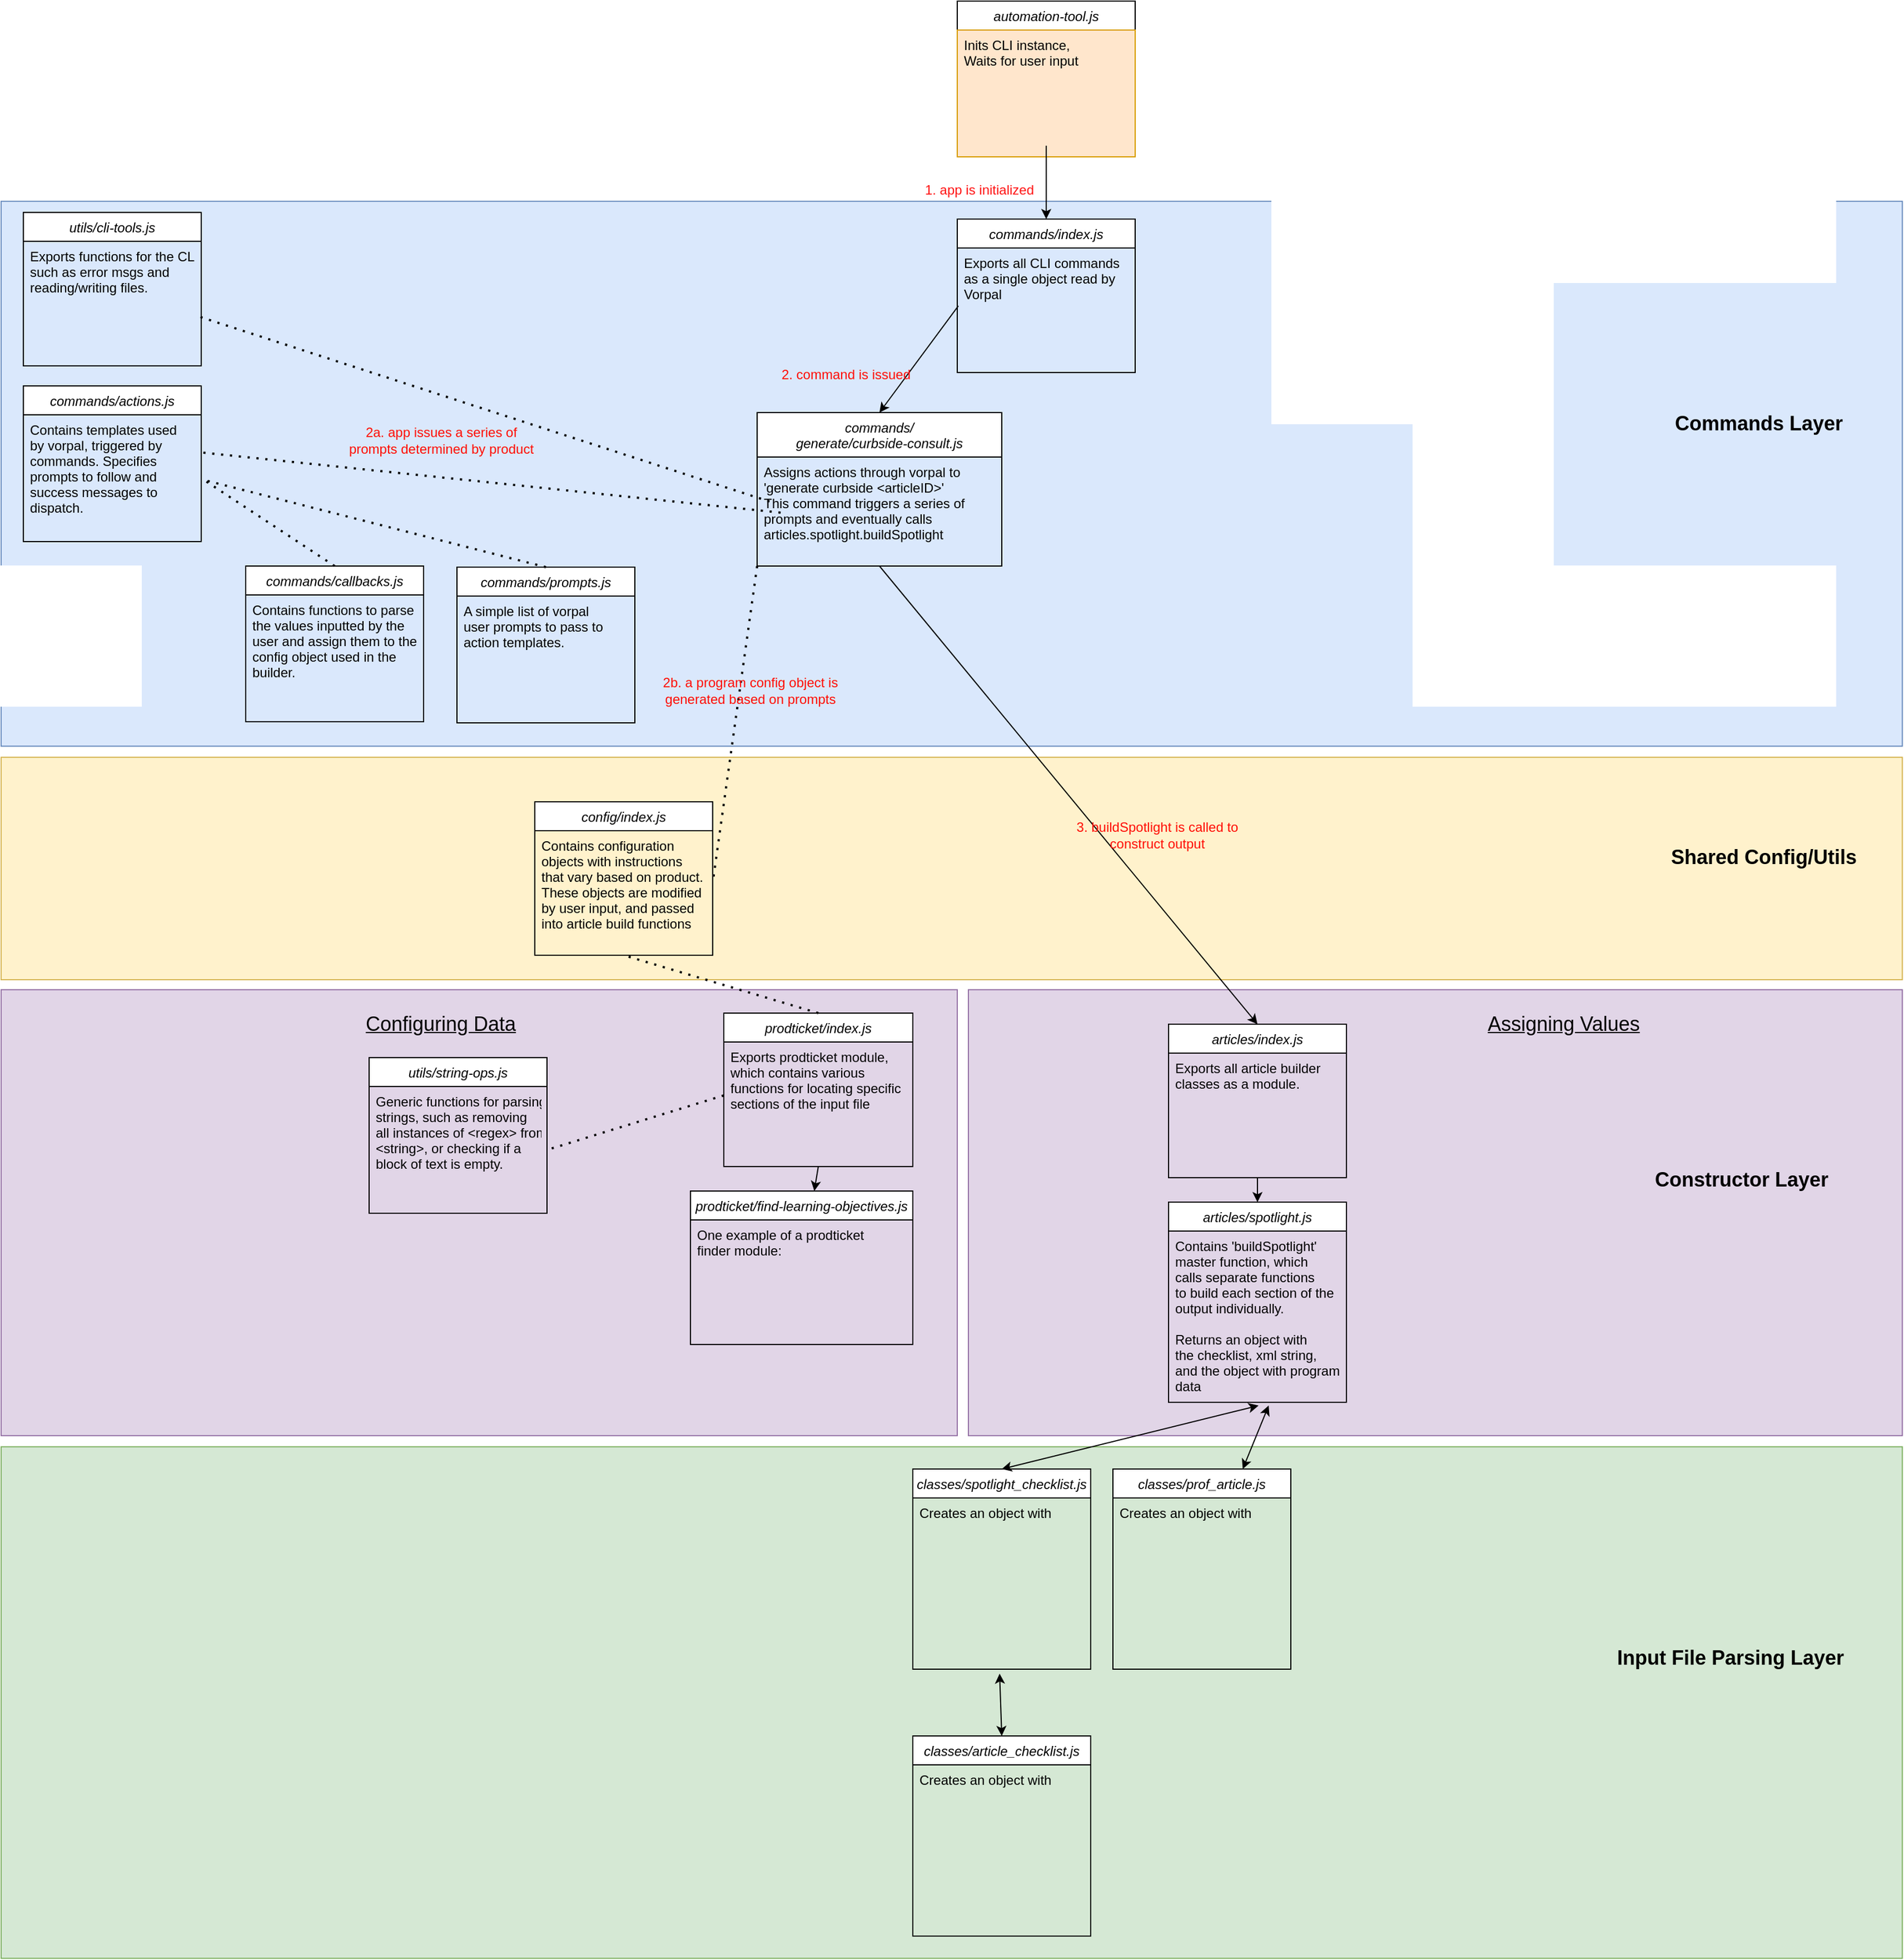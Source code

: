 <mxfile version="14.4.9" type="github">
  <diagram id="C5RBs43oDa-KdzZeNtuy" name="Page-1">
    <mxGraphModel dx="2889" dy="794" grid="1" gridSize="10" guides="1" tooltips="1" connect="1" arrows="1" fold="1" page="1" pageScale="1" pageWidth="827" pageHeight="1169" math="0" shadow="0">
      <root>
        <mxCell id="WIyWlLk6GJQsqaUBKTNV-0" />
        <mxCell id="WIyWlLk6GJQsqaUBKTNV-1" parent="WIyWlLk6GJQsqaUBKTNV-0" />
        <mxCell id="jm1poVZMwZUphOOb6DP0-37" value="" style="rounded=0;whiteSpace=wrap;html=1;strokeColor=#d6b656;fillColor=#fff2cc;" parent="WIyWlLk6GJQsqaUBKTNV-1" vertex="1">
          <mxGeometry x="-260" y="690" width="1710" height="200" as="geometry" />
        </mxCell>
        <mxCell id="jm1poVZMwZUphOOb6DP0-3" value="" style="rounded=0;whiteSpace=wrap;html=1;strokeColor=#6c8ebf;fillColor=#dae8fc;" parent="WIyWlLk6GJQsqaUBKTNV-1" vertex="1">
          <mxGeometry x="-260" y="190" width="1710" height="490" as="geometry" />
        </mxCell>
        <mxCell id="jm1poVZMwZUphOOb6DP0-16" value="" style="endArrow=none;dashed=1;html=1;dashPattern=1 3;strokeWidth=2;fontSize=14;entryX=1;entryY=0.5;entryDx=0;entryDy=0;exitX=0;exitY=1;exitDx=0;exitDy=0;" parent="WIyWlLk6GJQsqaUBKTNV-1" source="jm1poVZMwZUphOOb6DP0-0" target="jm1poVZMwZUphOOb6DP0-15" edge="1">
          <mxGeometry width="50" height="50" relative="1" as="geometry">
            <mxPoint x="560" y="550" as="sourcePoint" />
            <mxPoint x="610" y="500" as="targetPoint" />
          </mxGeometry>
        </mxCell>
        <mxCell id="jm1poVZMwZUphOOb6DP0-43" value="" style="rounded=0;whiteSpace=wrap;html=1;strokeColor=#9673a6;fillColor=#e1d5e7;" parent="WIyWlLk6GJQsqaUBKTNV-1" vertex="1">
          <mxGeometry x="610" y="899" width="840" height="401" as="geometry" />
        </mxCell>
        <mxCell id="jm1poVZMwZUphOOb6DP0-41" value="" style="rounded=0;whiteSpace=wrap;html=1;strokeColor=#82b366;fillColor=#d5e8d4;" parent="WIyWlLk6GJQsqaUBKTNV-1" vertex="1">
          <mxGeometry x="-260" y="1310" width="1710" height="460" as="geometry" />
        </mxCell>
        <mxCell id="jm1poVZMwZUphOOb6DP0-39" value="" style="rounded=0;whiteSpace=wrap;html=1;strokeColor=#9673a6;fillColor=#e1d5e7;" parent="WIyWlLk6GJQsqaUBKTNV-1" vertex="1">
          <mxGeometry x="-260" y="899" width="860" height="401" as="geometry" />
        </mxCell>
        <mxCell id="zkfFHV4jXpPFQw0GAbJ--0" value="automation-tool.js&#xa;" style="swimlane;fontStyle=2;align=center;verticalAlign=top;childLayout=stackLayout;horizontal=1;startSize=26;horizontalStack=0;resizeParent=1;resizeLast=0;collapsible=1;marginBottom=0;rounded=0;shadow=0;strokeWidth=1;" parent="WIyWlLk6GJQsqaUBKTNV-1" vertex="1">
          <mxGeometry x="600" y="10" width="160" height="140" as="geometry">
            <mxRectangle x="230" y="140" width="160" height="26" as="alternateBounds" />
          </mxGeometry>
        </mxCell>
        <mxCell id="zkfFHV4jXpPFQw0GAbJ--1" value="Inits CLI instance,&#xa;Waits for user input" style="text;align=left;verticalAlign=top;spacingLeft=4;spacingRight=4;overflow=hidden;rotatable=0;points=[[0,0.5],[1,0.5]];portConstraint=eastwest;fillColor=#ffe6cc;strokeColor=#d79b00;" parent="zkfFHV4jXpPFQw0GAbJ--0" vertex="1">
          <mxGeometry y="26" width="160" height="114" as="geometry" />
        </mxCell>
        <mxCell id="jm1poVZMwZUphOOb6DP0-0" value="commands/&#xa;generate/curbside-consult.js" style="swimlane;fontStyle=2;align=center;verticalAlign=top;childLayout=stackLayout;horizontal=1;startSize=40;horizontalStack=0;resizeParent=1;resizeLast=0;collapsible=1;marginBottom=0;rounded=0;shadow=0;strokeWidth=1;" parent="WIyWlLk6GJQsqaUBKTNV-1" vertex="1">
          <mxGeometry x="420" y="380" width="220" height="138" as="geometry">
            <mxRectangle x="420" y="380" width="160" height="26" as="alternateBounds" />
          </mxGeometry>
        </mxCell>
        <mxCell id="jm1poVZMwZUphOOb6DP0-1" value="Assigns actions through vorpal to &#xa;&#39;generate curbside &lt;articleID&gt;&#39;&#xa;This command triggers a series of &#xa;prompts and eventually calls &#xa;articles.spotlight.buildSpotlight" style="text;align=left;verticalAlign=top;spacingLeft=4;spacingRight=4;overflow=hidden;rotatable=0;points=[[0,0.5],[1,0.5]];portConstraint=eastwest;" parent="jm1poVZMwZUphOOb6DP0-0" vertex="1">
          <mxGeometry y="40" width="220" height="74" as="geometry" />
        </mxCell>
        <mxCell id="jm1poVZMwZUphOOb6DP0-4" value="&lt;b&gt;&lt;font style=&quot;font-size: 18px&quot;&gt;Commands Layer&lt;/font&gt;&lt;/b&gt;" style="text;html=1;strokeColor=none;fillColor=none;align=center;verticalAlign=middle;whiteSpace=wrap;rounded=0;fontSize=14;" parent="WIyWlLk6GJQsqaUBKTNV-1" vertex="1">
          <mxGeometry x="1241" y="380" width="160" height="20" as="geometry" />
        </mxCell>
        <mxCell id="jm1poVZMwZUphOOb6DP0-5" value="" style="endArrow=classic;html=1;fontSize=14;entryX=0.5;entryY=0;entryDx=0;entryDy=0;" parent="WIyWlLk6GJQsqaUBKTNV-1" target="jm1poVZMwZUphOOb6DP0-6" edge="1">
          <mxGeometry width="50" height="50" relative="1" as="geometry">
            <mxPoint x="680" y="140" as="sourcePoint" />
            <mxPoint x="680" y="177" as="targetPoint" />
          </mxGeometry>
        </mxCell>
        <mxCell id="jm1poVZMwZUphOOb6DP0-6" value="commands/index.js" style="swimlane;fontStyle=2;align=center;verticalAlign=top;childLayout=stackLayout;horizontal=1;startSize=26;horizontalStack=0;resizeParent=1;resizeLast=0;collapsible=1;marginBottom=0;rounded=0;shadow=0;strokeWidth=1;" parent="WIyWlLk6GJQsqaUBKTNV-1" vertex="1">
          <mxGeometry x="600" y="206" width="160" height="138" as="geometry">
            <mxRectangle x="230" y="140" width="160" height="26" as="alternateBounds" />
          </mxGeometry>
        </mxCell>
        <mxCell id="jm1poVZMwZUphOOb6DP0-7" value="Exports all CLI commands&#xa;as a single object read by&#xa;Vorpal" style="text;align=left;verticalAlign=top;spacingLeft=4;spacingRight=4;overflow=hidden;rotatable=0;points=[[0,0.5],[1,0.5]];portConstraint=eastwest;" parent="jm1poVZMwZUphOOb6DP0-6" vertex="1">
          <mxGeometry y="26" width="160" height="74" as="geometry" />
        </mxCell>
        <mxCell id="jm1poVZMwZUphOOb6DP0-9" value="" style="endArrow=classic;html=1;fontSize=14;exitX=0.006;exitY=0.703;exitDx=0;exitDy=0;exitPerimeter=0;entryX=0.5;entryY=0;entryDx=0;entryDy=0;" parent="WIyWlLk6GJQsqaUBKTNV-1" source="jm1poVZMwZUphOOb6DP0-7" target="jm1poVZMwZUphOOb6DP0-0" edge="1">
          <mxGeometry width="50" height="50" relative="1" as="geometry">
            <mxPoint x="560" y="420" as="sourcePoint" />
            <mxPoint x="610" y="370" as="targetPoint" />
          </mxGeometry>
        </mxCell>
        <mxCell id="jm1poVZMwZUphOOb6DP0-10" value="utils/cli-tools.js" style="swimlane;fontStyle=2;align=center;verticalAlign=top;childLayout=stackLayout;horizontal=1;startSize=26;horizontalStack=0;resizeParent=1;resizeLast=0;collapsible=1;marginBottom=0;rounded=0;shadow=0;strokeWidth=1;" parent="WIyWlLk6GJQsqaUBKTNV-1" vertex="1">
          <mxGeometry x="-240" y="200" width="160" height="138" as="geometry">
            <mxRectangle x="230" y="140" width="160" height="26" as="alternateBounds" />
          </mxGeometry>
        </mxCell>
        <mxCell id="jm1poVZMwZUphOOb6DP0-11" value="Exports functions for the CLI&#xa;such as error msgs and&#xa;reading/writing files." style="text;align=left;verticalAlign=top;spacingLeft=4;spacingRight=4;overflow=hidden;rotatable=0;points=[[0,0.5],[1,0.5]];portConstraint=eastwest;" parent="jm1poVZMwZUphOOb6DP0-10" vertex="1">
          <mxGeometry y="26" width="160" height="74" as="geometry" />
        </mxCell>
        <mxCell id="jm1poVZMwZUphOOb6DP0-14" value="config/index.js" style="swimlane;fontStyle=2;align=center;verticalAlign=top;childLayout=stackLayout;horizontal=1;startSize=26;horizontalStack=0;resizeParent=1;resizeLast=0;collapsible=1;marginBottom=0;rounded=0;shadow=0;strokeWidth=1;" parent="WIyWlLk6GJQsqaUBKTNV-1" vertex="1">
          <mxGeometry x="220" y="730" width="160" height="138" as="geometry">
            <mxRectangle x="230" y="140" width="160" height="26" as="alternateBounds" />
          </mxGeometry>
        </mxCell>
        <mxCell id="jm1poVZMwZUphOOb6DP0-15" value="Contains configuration &#xa;objects with instructions&#xa;that vary based on product.&#xa;These objects are modified&#xa;by user input, and passed&#xa;into article build functions" style="text;align=left;verticalAlign=top;spacingLeft=4;spacingRight=4;overflow=hidden;rotatable=0;points=[[0,0.5],[1,0.5]];portConstraint=eastwest;" parent="jm1poVZMwZUphOOb6DP0-14" vertex="1">
          <mxGeometry y="26" width="160" height="94" as="geometry" />
        </mxCell>
        <mxCell id="jm1poVZMwZUphOOb6DP0-17" value="" style="endArrow=none;dashed=1;html=1;dashPattern=1 3;strokeWidth=2;fontSize=14;entryX=0.994;entryY=0.919;entryDx=0;entryDy=0;exitX=0.005;exitY=0.405;exitDx=0;exitDy=0;exitPerimeter=0;entryPerimeter=0;" parent="WIyWlLk6GJQsqaUBKTNV-1" target="jm1poVZMwZUphOOb6DP0-11" edge="1">
          <mxGeometry width="50" height="50" relative="1" as="geometry">
            <mxPoint x="431.1" y="459.97" as="sourcePoint" />
            <mxPoint x="110" y="283" as="targetPoint" />
          </mxGeometry>
        </mxCell>
        <mxCell id="jm1poVZMwZUphOOb6DP0-19" value="commands/actions.js" style="swimlane;fontStyle=2;align=center;verticalAlign=top;childLayout=stackLayout;horizontal=1;startSize=26;horizontalStack=0;resizeParent=1;resizeLast=0;collapsible=1;marginBottom=0;rounded=0;shadow=0;strokeWidth=1;" parent="WIyWlLk6GJQsqaUBKTNV-1" vertex="1">
          <mxGeometry x="-240" y="356" width="160" height="140" as="geometry">
            <mxRectangle x="230" y="140" width="160" height="26" as="alternateBounds" />
          </mxGeometry>
        </mxCell>
        <mxCell id="jm1poVZMwZUphOOb6DP0-20" value="Contains templates used &#xa;by vorpal, triggered by&#xa;commands. Specifies &#xa;prompts to follow and &#xa;success messages to &#xa;dispatch." style="text;align=left;verticalAlign=top;spacingLeft=4;spacingRight=4;overflow=hidden;rotatable=0;points=[[0,0.5],[1,0.5]];portConstraint=eastwest;" parent="jm1poVZMwZUphOOb6DP0-19" vertex="1">
          <mxGeometry y="26" width="160" height="114" as="geometry" />
        </mxCell>
        <mxCell id="jm1poVZMwZUphOOb6DP0-21" value="commands/callbacks.js" style="swimlane;fontStyle=2;align=center;verticalAlign=top;childLayout=stackLayout;horizontal=1;startSize=26;horizontalStack=0;resizeParent=1;resizeLast=0;collapsible=1;marginBottom=0;rounded=0;shadow=0;strokeWidth=1;" parent="WIyWlLk6GJQsqaUBKTNV-1" vertex="1">
          <mxGeometry x="-40" y="518" width="160" height="140" as="geometry">
            <mxRectangle x="230" y="140" width="160" height="26" as="alternateBounds" />
          </mxGeometry>
        </mxCell>
        <mxCell id="jm1poVZMwZUphOOb6DP0-22" value="Contains functions to parse&#xa;the values inputted by the &#xa;user and assign them to the&#xa;config object used in the &#xa;builder." style="text;align=left;verticalAlign=top;spacingLeft=4;spacingRight=4;overflow=hidden;rotatable=0;points=[[0,0.5],[1,0.5]];portConstraint=eastwest;" parent="jm1poVZMwZUphOOb6DP0-21" vertex="1">
          <mxGeometry y="26" width="160" height="114" as="geometry" />
        </mxCell>
        <mxCell id="jm1poVZMwZUphOOb6DP0-23" value="" style="endArrow=none;dashed=1;html=1;dashPattern=1 3;strokeWidth=2;fontSize=14;entryX=1.006;entryY=0.298;entryDx=0;entryDy=0;exitX=0.005;exitY=0.405;exitDx=0;exitDy=0;exitPerimeter=0;entryPerimeter=0;" parent="WIyWlLk6GJQsqaUBKTNV-1" target="jm1poVZMwZUphOOb6DP0-20" edge="1">
          <mxGeometry width="50" height="50" relative="1" as="geometry">
            <mxPoint x="441.1" y="469.97" as="sourcePoint" />
            <mxPoint x="-70.96" y="304.006" as="targetPoint" />
          </mxGeometry>
        </mxCell>
        <mxCell id="jm1poVZMwZUphOOb6DP0-24" value="" style="endArrow=none;dashed=1;html=1;dashPattern=1 3;strokeWidth=2;fontSize=14;entryX=1;entryY=0.5;entryDx=0;entryDy=0;exitX=0.5;exitY=0;exitDx=0;exitDy=0;" parent="WIyWlLk6GJQsqaUBKTNV-1" source="jm1poVZMwZUphOOb6DP0-21" target="jm1poVZMwZUphOOb6DP0-20" edge="1">
          <mxGeometry width="50" height="50" relative="1" as="geometry">
            <mxPoint x="451.1" y="479.97" as="sourcePoint" />
            <mxPoint x="-69.04" y="425.972" as="targetPoint" />
          </mxGeometry>
        </mxCell>
        <mxCell id="jm1poVZMwZUphOOb6DP0-26" value="commands/prompts.js" style="swimlane;fontStyle=2;align=center;verticalAlign=top;childLayout=stackLayout;horizontal=1;startSize=26;horizontalStack=0;resizeParent=1;resizeLast=0;collapsible=1;marginBottom=0;rounded=0;shadow=0;strokeWidth=1;" parent="WIyWlLk6GJQsqaUBKTNV-1" vertex="1">
          <mxGeometry x="150" y="519" width="160" height="140" as="geometry">
            <mxRectangle x="230" y="140" width="160" height="26" as="alternateBounds" />
          </mxGeometry>
        </mxCell>
        <mxCell id="jm1poVZMwZUphOOb6DP0-27" value="A simple list of vorpal &#xa;user prompts to pass to &#xa;action templates." style="text;align=left;verticalAlign=top;spacingLeft=4;spacingRight=4;overflow=hidden;rotatable=0;points=[[0,0.5],[1,0.5]];portConstraint=eastwest;fillColor=#dae8fc;strokeColor=#000000;" parent="jm1poVZMwZUphOOb6DP0-26" vertex="1">
          <mxGeometry y="26" width="160" height="114" as="geometry" />
        </mxCell>
        <mxCell id="jm1poVZMwZUphOOb6DP0-28" value="" style="endArrow=none;dashed=1;html=1;dashPattern=1 3;strokeWidth=2;fontSize=14;exitX=0.5;exitY=0;exitDx=0;exitDy=0;" parent="WIyWlLk6GJQsqaUBKTNV-1" source="jm1poVZMwZUphOOb6DP0-26" edge="1">
          <mxGeometry width="50" height="50" relative="1" as="geometry">
            <mxPoint x="-30" y="611" as="sourcePoint" />
            <mxPoint x="-80" y="440" as="targetPoint" />
          </mxGeometry>
        </mxCell>
        <mxCell id="jm1poVZMwZUphOOb6DP0-31" value="articles/index.js" style="swimlane;fontStyle=2;align=center;verticalAlign=top;childLayout=stackLayout;horizontal=1;startSize=26;horizontalStack=0;resizeParent=1;resizeLast=0;collapsible=1;marginBottom=0;rounded=0;shadow=0;strokeWidth=1;" parent="WIyWlLk6GJQsqaUBKTNV-1" vertex="1">
          <mxGeometry x="790" y="930" width="160" height="138" as="geometry">
            <mxRectangle x="230" y="140" width="160" height="26" as="alternateBounds" />
          </mxGeometry>
        </mxCell>
        <mxCell id="jm1poVZMwZUphOOb6DP0-32" value="Exports all article builder &#xa;classes as a module." style="text;align=left;verticalAlign=top;spacingLeft=4;spacingRight=4;overflow=hidden;rotatable=0;points=[[0,0.5],[1,0.5]];portConstraint=eastwest;" parent="jm1poVZMwZUphOOb6DP0-31" vertex="1">
          <mxGeometry y="26" width="160" height="74" as="geometry" />
        </mxCell>
        <mxCell id="jm1poVZMwZUphOOb6DP0-33" value="" style="endArrow=classic;html=1;fontSize=14;entryX=0.5;entryY=0;entryDx=0;entryDy=0;exitX=0.5;exitY=1;exitDx=0;exitDy=0;" parent="WIyWlLk6GJQsqaUBKTNV-1" source="jm1poVZMwZUphOOb6DP0-0" target="jm1poVZMwZUphOOb6DP0-31" edge="1">
          <mxGeometry width="50" height="50" relative="1" as="geometry">
            <mxPoint x="540" y="520" as="sourcePoint" />
            <mxPoint x="610" y="630" as="targetPoint" />
          </mxGeometry>
        </mxCell>
        <mxCell id="jm1poVZMwZUphOOb6DP0-34" value="articles/spotlight.js" style="swimlane;fontStyle=2;align=center;verticalAlign=top;childLayout=stackLayout;horizontal=1;startSize=26;horizontalStack=0;resizeParent=1;resizeLast=0;collapsible=1;marginBottom=0;rounded=0;shadow=0;strokeWidth=1;" parent="WIyWlLk6GJQsqaUBKTNV-1" vertex="1">
          <mxGeometry x="790" y="1090" width="160" height="180" as="geometry">
            <mxRectangle x="230" y="140" width="160" height="26" as="alternateBounds" />
          </mxGeometry>
        </mxCell>
        <mxCell id="jm1poVZMwZUphOOb6DP0-35" value="Contains &#39;buildSpotlight&#39; &#xa;master function, which &#xa;calls separate functions&#xa;to build each section of the &#xa;output individually.&#xa;&#xa;Returns an object with &#xa;the checklist, xml string,&#xa;and the object with program&#xa;data" style="text;align=left;verticalAlign=top;spacingLeft=4;spacingRight=4;overflow=hidden;rotatable=0;points=[[0,0.5],[1,0.5]];portConstraint=eastwest;" parent="jm1poVZMwZUphOOb6DP0-34" vertex="1">
          <mxGeometry y="26" width="160" height="154" as="geometry" />
        </mxCell>
        <mxCell id="jm1poVZMwZUphOOb6DP0-36" value="" style="endArrow=classic;html=1;fontSize=14;entryX=0.5;entryY=0;entryDx=0;entryDy=0;exitX=0.5;exitY=1;exitDx=0;exitDy=0;" parent="WIyWlLk6GJQsqaUBKTNV-1" source="jm1poVZMwZUphOOb6DP0-31" target="jm1poVZMwZUphOOb6DP0-34" edge="1">
          <mxGeometry width="50" height="50" relative="1" as="geometry">
            <mxPoint x="540" y="528" as="sourcePoint" />
            <mxPoint x="540" y="720" as="targetPoint" />
          </mxGeometry>
        </mxCell>
        <mxCell id="jm1poVZMwZUphOOb6DP0-38" value="&lt;b&gt;&lt;font style=&quot;font-size: 18px&quot;&gt;Shared Config/Utils&lt;/font&gt;&lt;/b&gt;" style="text;html=1;strokeColor=none;fillColor=none;align=center;verticalAlign=middle;whiteSpace=wrap;rounded=0;fontSize=14;" parent="WIyWlLk6GJQsqaUBKTNV-1" vertex="1">
          <mxGeometry x="1241" y="770" width="169" height="20" as="geometry" />
        </mxCell>
        <mxCell id="jm1poVZMwZUphOOb6DP0-40" value="&lt;b&gt;&lt;font style=&quot;font-size: 18px&quot;&gt;Constructor Layer&lt;/font&gt;&lt;/b&gt;" style="text;html=1;strokeColor=none;fillColor=none;align=center;verticalAlign=middle;whiteSpace=wrap;rounded=0;fontSize=14;" parent="WIyWlLk6GJQsqaUBKTNV-1" vertex="1">
          <mxGeometry x="1210" y="1060" width="191" height="20" as="geometry" />
        </mxCell>
        <mxCell id="jm1poVZMwZUphOOb6DP0-42" value="&lt;b&gt;&lt;font style=&quot;font-size: 18px&quot;&gt;Input File Parsing Layer&lt;/font&gt;&lt;/b&gt;" style="text;html=1;strokeColor=none;fillColor=none;align=center;verticalAlign=middle;whiteSpace=wrap;rounded=0;fontSize=14;" parent="WIyWlLk6GJQsqaUBKTNV-1" vertex="1">
          <mxGeometry x="1190" y="1490" width="211" height="20" as="geometry" />
        </mxCell>
        <mxCell id="jm1poVZMwZUphOOb6DP0-44" value="&lt;font style=&quot;font-size: 18px&quot;&gt;&lt;u&gt;Assigning Values&lt;/u&gt;&lt;/font&gt;" style="text;html=1;strokeColor=none;fillColor=none;align=center;verticalAlign=middle;whiteSpace=wrap;rounded=0;fontSize=14;" parent="WIyWlLk6GJQsqaUBKTNV-1" vertex="1">
          <mxGeometry x="1050" y="920" width="191" height="20" as="geometry" />
        </mxCell>
        <mxCell id="jm1poVZMwZUphOOb6DP0-45" value="&lt;font style=&quot;font-size: 18px&quot;&gt;&lt;u&gt;Configuring Data&lt;/u&gt;&lt;/font&gt;" style="text;html=1;strokeColor=none;fillColor=none;align=center;verticalAlign=middle;whiteSpace=wrap;rounded=0;fontSize=14;" parent="WIyWlLk6GJQsqaUBKTNV-1" vertex="1">
          <mxGeometry x="40" y="920" width="191" height="20" as="geometry" />
        </mxCell>
        <mxCell id="jm1poVZMwZUphOOb6DP0-47" value="prodticket/index.js" style="swimlane;fontStyle=2;align=center;verticalAlign=top;childLayout=stackLayout;horizontal=1;startSize=26;horizontalStack=0;resizeParent=1;resizeLast=0;collapsible=1;marginBottom=0;rounded=0;shadow=0;strokeWidth=1;" parent="WIyWlLk6GJQsqaUBKTNV-1" vertex="1">
          <mxGeometry x="390" y="920" width="170" height="138" as="geometry">
            <mxRectangle x="230" y="140" width="160" height="26" as="alternateBounds" />
          </mxGeometry>
        </mxCell>
        <mxCell id="jm1poVZMwZUphOOb6DP0-48" value="Exports prodticket module,&#xa;which contains various &#xa;functions for locating specific&#xa;sections of the input file" style="text;align=left;verticalAlign=top;spacingLeft=4;spacingRight=4;overflow=hidden;rotatable=0;points=[[0,0.5],[1,0.5]];portConstraint=eastwest;" parent="jm1poVZMwZUphOOb6DP0-47" vertex="1">
          <mxGeometry y="26" width="170" height="74" as="geometry" />
        </mxCell>
        <mxCell id="jm1poVZMwZUphOOb6DP0-49" value="" style="endArrow=none;dashed=1;html=1;dashPattern=1 3;strokeWidth=2;fontSize=14;entryX=0.5;entryY=1;entryDx=0;entryDy=0;exitX=0.5;exitY=0;exitDx=0;exitDy=0;" parent="WIyWlLk6GJQsqaUBKTNV-1" source="jm1poVZMwZUphOOb6DP0-47" target="jm1poVZMwZUphOOb6DP0-14" edge="1">
          <mxGeometry width="50" height="50" relative="1" as="geometry">
            <mxPoint x="560" y="1090" as="sourcePoint" />
            <mxPoint x="610" y="1040" as="targetPoint" />
          </mxGeometry>
        </mxCell>
        <mxCell id="jm1poVZMwZUphOOb6DP0-50" value="utils/string-ops.js" style="swimlane;fontStyle=2;align=center;verticalAlign=top;childLayout=stackLayout;horizontal=1;startSize=26;horizontalStack=0;resizeParent=1;resizeLast=0;collapsible=1;marginBottom=0;rounded=0;shadow=0;strokeWidth=1;" parent="WIyWlLk6GJQsqaUBKTNV-1" vertex="1">
          <mxGeometry x="71" y="960" width="160" height="140" as="geometry">
            <mxRectangle x="230" y="140" width="160" height="26" as="alternateBounds" />
          </mxGeometry>
        </mxCell>
        <mxCell id="jm1poVZMwZUphOOb6DP0-51" value="Generic functions for parsing&#xa;strings, such as removing&#xa;all instances of &lt;regex&gt; from&#xa;&lt;string&gt;, or checking if a &#xa;block of text is empty." style="text;align=left;verticalAlign=top;spacingLeft=4;spacingRight=4;overflow=hidden;rotatable=0;points=[[0,0.5],[1,0.5]];portConstraint=eastwest;" parent="jm1poVZMwZUphOOb6DP0-50" vertex="1">
          <mxGeometry y="26" width="160" height="114" as="geometry" />
        </mxCell>
        <mxCell id="jm1poVZMwZUphOOb6DP0-52" value="" style="endArrow=none;dashed=1;html=1;dashPattern=1 3;strokeWidth=2;fontSize=14;entryX=1;entryY=0.5;entryDx=0;entryDy=0;exitX=0;exitY=0.649;exitDx=0;exitDy=0;exitPerimeter=0;" parent="WIyWlLk6GJQsqaUBKTNV-1" source="jm1poVZMwZUphOOb6DP0-48" target="jm1poVZMwZUphOOb6DP0-51" edge="1">
          <mxGeometry width="50" height="50" relative="1" as="geometry">
            <mxPoint x="485" y="930" as="sourcePoint" />
            <mxPoint x="310" y="878" as="targetPoint" />
          </mxGeometry>
        </mxCell>
        <mxCell id="jm1poVZMwZUphOOb6DP0-53" value="prodticket/find-learning-objectives.js" style="swimlane;fontStyle=2;align=center;verticalAlign=top;childLayout=stackLayout;horizontal=1;startSize=26;horizontalStack=0;resizeParent=1;resizeLast=0;collapsible=1;marginBottom=0;rounded=0;shadow=0;strokeWidth=1;" parent="WIyWlLk6GJQsqaUBKTNV-1" vertex="1">
          <mxGeometry x="360" y="1080" width="200" height="138" as="geometry">
            <mxRectangle x="230" y="140" width="160" height="26" as="alternateBounds" />
          </mxGeometry>
        </mxCell>
        <mxCell id="jm1poVZMwZUphOOb6DP0-54" value="One example of a prodticket &#xa;finder module: " style="text;align=left;verticalAlign=top;spacingLeft=4;spacingRight=4;overflow=hidden;rotatable=0;points=[[0,0.5],[1,0.5]];portConstraint=eastwest;" parent="jm1poVZMwZUphOOb6DP0-53" vertex="1">
          <mxGeometry y="26" width="200" height="74" as="geometry" />
        </mxCell>
        <mxCell id="jm1poVZMwZUphOOb6DP0-55" value="" style="endArrow=classic;html=1;fontSize=14;exitX=0.5;exitY=1;exitDx=0;exitDy=0;" parent="WIyWlLk6GJQsqaUBKTNV-1" source="jm1poVZMwZUphOOb6DP0-47" target="jm1poVZMwZUphOOb6DP0-53" edge="1">
          <mxGeometry width="50" height="50" relative="1" as="geometry">
            <mxPoint x="880" y="1078" as="sourcePoint" />
            <mxPoint x="880" y="1130" as="targetPoint" />
          </mxGeometry>
        </mxCell>
        <mxCell id="jm1poVZMwZUphOOb6DP0-56" value="classes/prof_article.js&#xa;" style="swimlane;fontStyle=2;align=center;verticalAlign=top;childLayout=stackLayout;horizontal=1;startSize=26;horizontalStack=0;resizeParent=1;resizeLast=0;collapsible=1;marginBottom=0;rounded=0;shadow=0;strokeWidth=1;" parent="WIyWlLk6GJQsqaUBKTNV-1" vertex="1">
          <mxGeometry x="740" y="1330" width="160" height="180" as="geometry">
            <mxRectangle x="230" y="140" width="160" height="26" as="alternateBounds" />
          </mxGeometry>
        </mxCell>
        <mxCell id="jm1poVZMwZUphOOb6DP0-57" value="Creates an object with &#xa;" style="text;align=left;verticalAlign=top;spacingLeft=4;spacingRight=4;overflow=hidden;rotatable=0;points=[[0,0.5],[1,0.5]];portConstraint=eastwest;" parent="jm1poVZMwZUphOOb6DP0-56" vertex="1">
          <mxGeometry y="26" width="160" height="154" as="geometry" />
        </mxCell>
        <mxCell id="jm1poVZMwZUphOOb6DP0-59" value="" style="endArrow=classic;startArrow=classic;html=1;fontSize=14;entryX=0.563;entryY=1.019;entryDx=0;entryDy=0;entryPerimeter=0;" parent="WIyWlLk6GJQsqaUBKTNV-1" source="jm1poVZMwZUphOOb6DP0-56" target="jm1poVZMwZUphOOb6DP0-35" edge="1">
          <mxGeometry width="50" height="50" relative="1" as="geometry">
            <mxPoint x="560" y="1300" as="sourcePoint" />
            <mxPoint x="610" y="1250" as="targetPoint" />
          </mxGeometry>
        </mxCell>
        <mxCell id="Wx1izpBSVzJIBonuxTEK-0" value="2. command is issued" style="text;html=1;strokeColor=none;fillColor=none;align=center;verticalAlign=middle;whiteSpace=wrap;rounded=0;fontColor=#FF0D05;" vertex="1" parent="WIyWlLk6GJQsqaUBKTNV-1">
          <mxGeometry x="420" y="336" width="160" height="20" as="geometry" />
        </mxCell>
        <mxCell id="Wx1izpBSVzJIBonuxTEK-2" value="1. app is initialized" style="text;html=1;strokeColor=none;fillColor=none;align=center;verticalAlign=middle;whiteSpace=wrap;rounded=0;fontColor=#FF1414;" vertex="1" parent="WIyWlLk6GJQsqaUBKTNV-1">
          <mxGeometry x="540" y="170" width="160" height="20" as="geometry" />
        </mxCell>
        <mxCell id="Wx1izpBSVzJIBonuxTEK-3" value="2a. app issues a series of prompts determined by product" style="text;html=1;strokeColor=none;fillColor=none;align=center;verticalAlign=middle;whiteSpace=wrap;rounded=0;fontColor=#FF0D05;" vertex="1" parent="WIyWlLk6GJQsqaUBKTNV-1">
          <mxGeometry x="45.5" y="390" width="180" height="30" as="geometry" />
        </mxCell>
        <mxCell id="Wx1izpBSVzJIBonuxTEK-4" value="2b. a program config object is generated based on prompts" style="text;html=1;strokeColor=none;fillColor=none;align=center;verticalAlign=middle;whiteSpace=wrap;rounded=0;fontColor=#FF0D05;" vertex="1" parent="WIyWlLk6GJQsqaUBKTNV-1">
          <mxGeometry x="334" y="620" width="160" height="20" as="geometry" />
        </mxCell>
        <mxCell id="Wx1izpBSVzJIBonuxTEK-5" value="3. buildSpotlight is called to construct output" style="text;html=1;strokeColor=none;fillColor=none;align=center;verticalAlign=middle;whiteSpace=wrap;rounded=0;fontColor=#FF0D05;" vertex="1" parent="WIyWlLk6GJQsqaUBKTNV-1">
          <mxGeometry x="700" y="750" width="160" height="20" as="geometry" />
        </mxCell>
        <mxCell id="Wx1izpBSVzJIBonuxTEK-6" value="classes/spotlight_checklist.js" style="swimlane;fontStyle=2;align=center;verticalAlign=top;childLayout=stackLayout;horizontal=1;startSize=26;horizontalStack=0;resizeParent=1;resizeLast=0;collapsible=1;marginBottom=0;rounded=0;shadow=0;strokeWidth=1;" vertex="1" parent="WIyWlLk6GJQsqaUBKTNV-1">
          <mxGeometry x="560" y="1330" width="160" height="180" as="geometry">
            <mxRectangle x="230" y="140" width="160" height="26" as="alternateBounds" />
          </mxGeometry>
        </mxCell>
        <mxCell id="Wx1izpBSVzJIBonuxTEK-7" value="Creates an object with &#xa;" style="text;align=left;verticalAlign=top;spacingLeft=4;spacingRight=4;overflow=hidden;rotatable=0;points=[[0,0.5],[1,0.5]];portConstraint=eastwest;" vertex="1" parent="Wx1izpBSVzJIBonuxTEK-6">
          <mxGeometry y="26" width="160" height="154" as="geometry" />
        </mxCell>
        <mxCell id="Wx1izpBSVzJIBonuxTEK-8" value="classes/article_checklist.js" style="swimlane;fontStyle=2;align=center;verticalAlign=top;childLayout=stackLayout;horizontal=1;startSize=26;horizontalStack=0;resizeParent=1;resizeLast=0;collapsible=1;marginBottom=0;rounded=0;shadow=0;strokeWidth=1;" vertex="1" parent="WIyWlLk6GJQsqaUBKTNV-1">
          <mxGeometry x="560" y="1570" width="160" height="180" as="geometry">
            <mxRectangle x="230" y="140" width="160" height="26" as="alternateBounds" />
          </mxGeometry>
        </mxCell>
        <mxCell id="Wx1izpBSVzJIBonuxTEK-9" value="Creates an object with &#xa;" style="text;align=left;verticalAlign=top;spacingLeft=4;spacingRight=4;overflow=hidden;rotatable=0;points=[[0,0.5],[1,0.5]];portConstraint=eastwest;" vertex="1" parent="Wx1izpBSVzJIBonuxTEK-8">
          <mxGeometry y="26" width="160" height="154" as="geometry" />
        </mxCell>
        <mxCell id="Wx1izpBSVzJIBonuxTEK-10" value="" style="endArrow=classic;startArrow=classic;html=1;fontSize=14;entryX=0.506;entryY=1.019;entryDx=0;entryDy=0;entryPerimeter=0;exitX=0.5;exitY=0;exitDx=0;exitDy=0;" edge="1" parent="WIyWlLk6GJQsqaUBKTNV-1" source="Wx1izpBSVzJIBonuxTEK-6" target="jm1poVZMwZUphOOb6DP0-35">
          <mxGeometry width="50" height="50" relative="1" as="geometry">
            <mxPoint x="866.765" y="1340" as="sourcePoint" />
            <mxPoint x="890.08" y="1282.926" as="targetPoint" />
          </mxGeometry>
        </mxCell>
        <mxCell id="Wx1izpBSVzJIBonuxTEK-11" value="" style="endArrow=classic;startArrow=classic;html=1;fontSize=14;entryX=0.488;entryY=1.026;entryDx=0;entryDy=0;entryPerimeter=0;exitX=0.5;exitY=0;exitDx=0;exitDy=0;" edge="1" parent="WIyWlLk6GJQsqaUBKTNV-1" source="Wx1izpBSVzJIBonuxTEK-8" target="Wx1izpBSVzJIBonuxTEK-7">
          <mxGeometry width="50" height="50" relative="1" as="geometry">
            <mxPoint x="876.765" y="1350" as="sourcePoint" />
            <mxPoint x="900.08" y="1292.926" as="targetPoint" />
          </mxGeometry>
        </mxCell>
      </root>
    </mxGraphModel>
  </diagram>
</mxfile>
